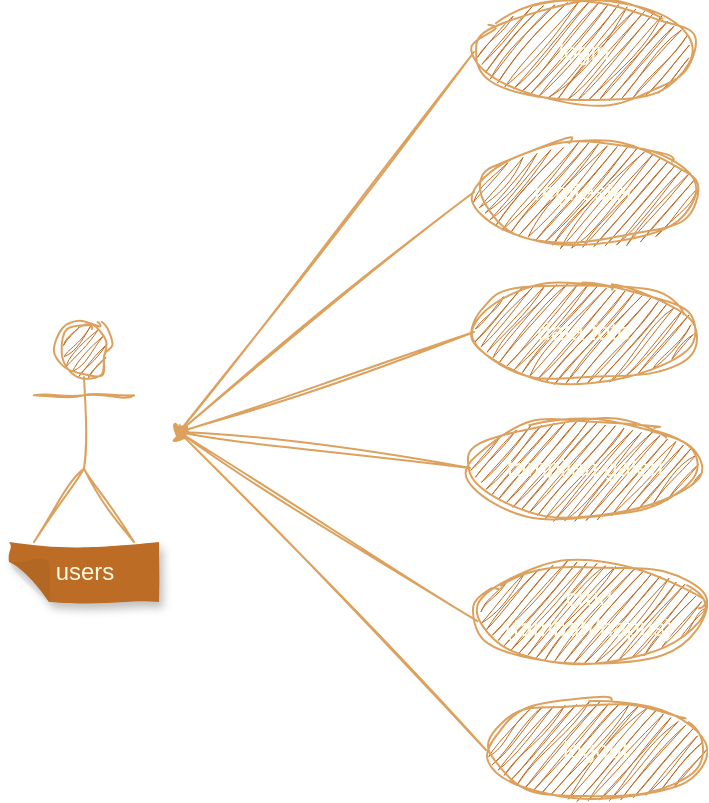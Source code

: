 <mxfile version="22.1.16" type="device">
  <diagram name="Page-1" id="U57ym69trIf38fKTCdPh">
    <mxGraphModel dx="810" dy="470" grid="1" gridSize="10" guides="1" tooltips="1" connect="1" arrows="1" fold="1" page="1" pageScale="1" pageWidth="850" pageHeight="1100" math="0" shadow="0">
      <root>
        <mxCell id="0" />
        <mxCell id="1" parent="0" />
        <mxCell id="qzQ125D7cpQ-J0SNVf1m-1" value="Actor" style="shape=umlActor;verticalLabelPosition=bottom;verticalAlign=top;html=1;outlineConnect=0;sketch=1;curveFitting=1;jiggle=2;labelBackgroundColor=none;fillColor=#BC6C25;strokeColor=#DDA15E;fontColor=#FEFAE0;" vertex="1" parent="1">
          <mxGeometry x="80" y="210" width="50" height="110" as="geometry" />
        </mxCell>
        <mxCell id="qzQ125D7cpQ-J0SNVf1m-13" value="users" style="shape=note;whiteSpace=wrap;html=1;backgroundOutline=1;fontColor=#FEFAE0;darkOpacity=0.05;fillColor=#BC6C25;strokeColor=none;fillStyle=solid;direction=west;gradientDirection=north;shadow=1;size=20;pointerEvents=1;sketch=1;curveFitting=1;jiggle=2;labelBackgroundColor=none;" vertex="1" parent="1">
          <mxGeometry x="67.5" y="320" width="75" height="30" as="geometry" />
        </mxCell>
        <mxCell id="qzQ125D7cpQ-J0SNVf1m-14" value="login" style="ellipse;whiteSpace=wrap;html=1;sketch=1;curveFitting=1;jiggle=2;labelBackgroundColor=none;fillColor=#BC6C25;strokeColor=#DDA15E;fontColor=#FEFAE0;" vertex="1" parent="1">
          <mxGeometry x="300" y="50" width="110" height="50" as="geometry" />
        </mxCell>
        <mxCell id="qzQ125D7cpQ-J0SNVf1m-15" value="" style="shape=waypoint;sketch=1;fillStyle=solid;size=6;pointerEvents=1;points=[];fillColor=none;resizable=0;rotatable=0;perimeter=centerPerimeter;snapToPoint=1;curveFitting=1;jiggle=2;labelBackgroundColor=none;strokeColor=#DDA15E;fontColor=#FEFAE0;" vertex="1" parent="1">
          <mxGeometry x="142.5" y="255" width="20" height="20" as="geometry" />
        </mxCell>
        <mxCell id="qzQ125D7cpQ-J0SNVf1m-16" value="regitester" style="ellipse;whiteSpace=wrap;html=1;sketch=1;curveFitting=1;jiggle=2;labelBackgroundColor=none;fillColor=#BC6C25;strokeColor=#DDA15E;fontColor=#FEFAE0;" vertex="1" parent="1">
          <mxGeometry x="300" y="120" width="110" height="50" as="geometry" />
        </mxCell>
        <mxCell id="qzQ125D7cpQ-J0SNVf1m-17" value="data foto" style="ellipse;whiteSpace=wrap;html=1;sketch=1;curveFitting=1;jiggle=2;labelBackgroundColor=none;fillColor=#BC6C25;strokeColor=#DDA15E;fontColor=#FEFAE0;" vertex="1" parent="1">
          <mxGeometry x="300" y="190" width="110" height="50" as="geometry" />
        </mxCell>
        <mxCell id="qzQ125D7cpQ-J0SNVf1m-18" value="tampilan galeri" style="ellipse;whiteSpace=wrap;html=1;sketch=1;curveFitting=1;jiggle=2;labelBackgroundColor=none;fillColor=#BC6C25;strokeColor=#DDA15E;fontColor=#FEFAE0;" vertex="1" parent="1">
          <mxGeometry x="298" y="258" width="115" height="50" as="geometry" />
        </mxCell>
        <mxCell id="qzQ125D7cpQ-J0SNVf1m-19" value="crud&lt;br&gt;(tambah/hapus)" style="ellipse;whiteSpace=wrap;html=1;sketch=1;curveFitting=1;jiggle=2;labelBackgroundColor=none;fillColor=#BC6C25;strokeColor=#DDA15E;fontColor=#FEFAE0;" vertex="1" parent="1">
          <mxGeometry x="300" y="330" width="115" height="50" as="geometry" />
        </mxCell>
        <mxCell id="qzQ125D7cpQ-J0SNVf1m-21" value="" style="endArrow=none;html=1;rounded=0;entryX=0;entryY=0.5;entryDx=0;entryDy=0;sketch=1;curveFitting=1;jiggle=2;labelBackgroundColor=none;strokeColor=#DDA15E;fontColor=default;" edge="1" parent="1" source="qzQ125D7cpQ-J0SNVf1m-15" target="qzQ125D7cpQ-J0SNVf1m-14">
          <mxGeometry width="50" height="50" relative="1" as="geometry">
            <mxPoint x="320" y="330" as="sourcePoint" />
            <mxPoint x="370" y="280" as="targetPoint" />
          </mxGeometry>
        </mxCell>
        <mxCell id="qzQ125D7cpQ-J0SNVf1m-22" value="" style="endArrow=none;html=1;rounded=0;exitX=0.757;exitY=0.724;exitDx=0;exitDy=0;exitPerimeter=0;entryX=0;entryY=0.5;entryDx=0;entryDy=0;sketch=1;curveFitting=1;jiggle=2;labelBackgroundColor=none;strokeColor=#DDA15E;fontColor=default;" edge="1" parent="1" source="qzQ125D7cpQ-J0SNVf1m-15" target="qzQ125D7cpQ-J0SNVf1m-16">
          <mxGeometry width="50" height="50" relative="1" as="geometry">
            <mxPoint x="320" y="330" as="sourcePoint" />
            <mxPoint x="290" y="180" as="targetPoint" />
          </mxGeometry>
        </mxCell>
        <mxCell id="qzQ125D7cpQ-J0SNVf1m-24" value="" style="endArrow=none;html=1;rounded=0;exitX=0.914;exitY=0.461;exitDx=0;exitDy=0;exitPerimeter=0;entryX=0;entryY=0.5;entryDx=0;entryDy=0;sketch=1;curveFitting=1;jiggle=2;labelBackgroundColor=none;strokeColor=#DDA15E;fontColor=default;" edge="1" parent="1" source="qzQ125D7cpQ-J0SNVf1m-15" target="qzQ125D7cpQ-J0SNVf1m-17">
          <mxGeometry width="50" height="50" relative="1" as="geometry">
            <mxPoint x="320" y="330" as="sourcePoint" />
            <mxPoint x="300" y="265" as="targetPoint" />
            <Array as="points" />
          </mxGeometry>
        </mxCell>
        <mxCell id="qzQ125D7cpQ-J0SNVf1m-25" value="" style="endArrow=none;html=1;rounded=0;exitX=0.375;exitY=0.376;exitDx=0;exitDy=0;exitPerimeter=0;entryX=0;entryY=0.5;entryDx=0;entryDy=0;sketch=1;curveFitting=1;jiggle=2;labelBackgroundColor=none;strokeColor=#DDA15E;fontColor=default;" edge="1" parent="1" source="qzQ125D7cpQ-J0SNVf1m-15" target="qzQ125D7cpQ-J0SNVf1m-18">
          <mxGeometry width="50" height="50" relative="1" as="geometry">
            <mxPoint x="160" y="270" as="sourcePoint" />
            <mxPoint x="370" y="280" as="targetPoint" />
          </mxGeometry>
        </mxCell>
        <mxCell id="qzQ125D7cpQ-J0SNVf1m-26" value="" style="endArrow=none;html=1;rounded=0;exitX=0.522;exitY=0.7;exitDx=0;exitDy=0;exitPerimeter=0;entryX=0.015;entryY=0.592;entryDx=0;entryDy=0;entryPerimeter=0;sketch=1;curveFitting=1;jiggle=2;labelBackgroundColor=none;strokeColor=#DDA15E;fontColor=default;" edge="1" parent="1" source="qzQ125D7cpQ-J0SNVf1m-15" target="qzQ125D7cpQ-J0SNVf1m-19">
          <mxGeometry width="50" height="50" relative="1" as="geometry">
            <mxPoint x="280" y="410" as="sourcePoint" />
            <mxPoint x="330" y="360" as="targetPoint" />
          </mxGeometry>
        </mxCell>
        <mxCell id="qzQ125D7cpQ-J0SNVf1m-27" value="logout" style="ellipse;whiteSpace=wrap;html=1;sketch=1;curveFitting=1;jiggle=2;labelBackgroundColor=none;fillColor=#BC6C25;strokeColor=#DDA15E;fontColor=#FEFAE0;" vertex="1" parent="1">
          <mxGeometry x="306" y="399" width="110" height="50" as="geometry" />
        </mxCell>
        <mxCell id="qzQ125D7cpQ-J0SNVf1m-28" value="" style="endArrow=none;html=1;rounded=0;entryX=0;entryY=0.5;entryDx=0;entryDy=0;sketch=1;curveFitting=1;jiggle=2;labelBackgroundColor=none;strokeColor=#DDA15E;fontColor=default;" edge="1" parent="1" source="qzQ125D7cpQ-J0SNVf1m-15" target="qzQ125D7cpQ-J0SNVf1m-27">
          <mxGeometry width="50" height="50" relative="1" as="geometry">
            <mxPoint x="340" y="300" as="sourcePoint" />
            <mxPoint x="390" y="250" as="targetPoint" />
          </mxGeometry>
        </mxCell>
      </root>
    </mxGraphModel>
  </diagram>
</mxfile>
